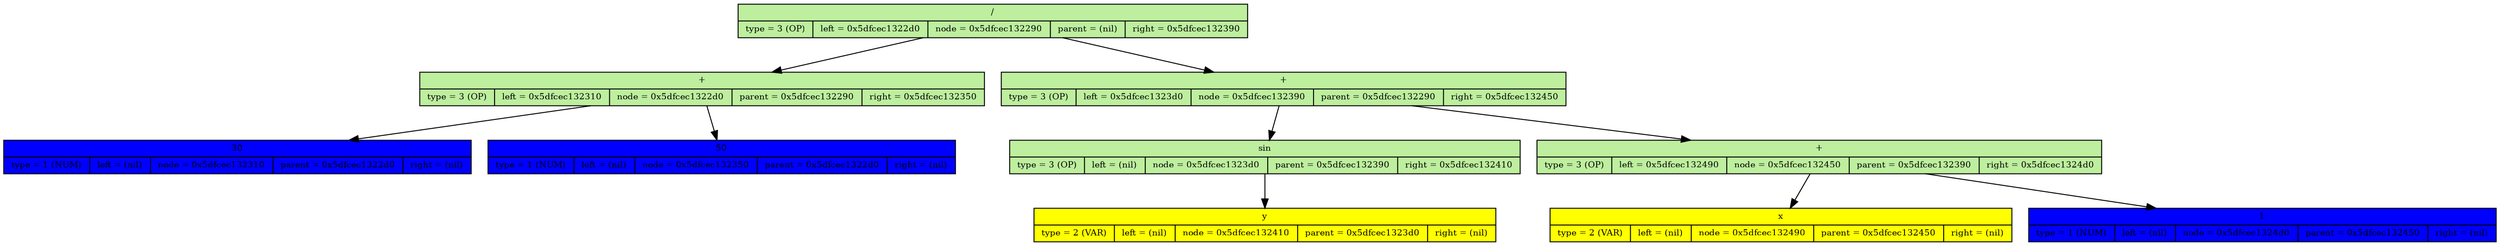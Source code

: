 digraph
{
	node[fontsize=9]

	node_0x5dfcec132290 [shape=record, label = "{/| {type = 3 (OP) | left = 0x5dfcec1322d0 | node = 0x5dfcec132290 | parent = (nil) | right = 0x5dfcec132390}}" style="filled",fillcolor="#BDEF9E"]

	node_0x5dfcec1322d0 [shape=record, label = "{+| {type = 3 (OP) | left = 0x5dfcec132310 | node = 0x5dfcec1322d0 | parent = 0x5dfcec132290 | right = 0x5dfcec132350}}" style="filled",fillcolor="#BDEF9E"]

	edge[color="black",fontsize=12]
	node_0x5dfcec132290 -> node_0x5dfcec1322d0

	node_0x5dfcec132310 [shape=record, label = "{30| {type = 1 (NUM) | left = (nil) | node = 0x5dfcec132310 | parent = 0x5dfcec1322d0 | right = (nil)}}" style="filled",fillcolor="blue"]

	edge[color="black",fontsize=12]
	node_0x5dfcec1322d0 -> node_0x5dfcec132310

	node_0x5dfcec132350 [shape=record, label = "{50| {type = 1 (NUM) | left = (nil) | node = 0x5dfcec132350 | parent = 0x5dfcec1322d0 | right = (nil)}}" style="filled",fillcolor="blue"]

	edge[color="black",fontsize=12]
	node_0x5dfcec1322d0 -> node_0x5dfcec132350

	node_0x5dfcec132390 [shape=record, label = "{+| {type = 3 (OP) | left = 0x5dfcec1323d0 | node = 0x5dfcec132390 | parent = 0x5dfcec132290 | right = 0x5dfcec132450}}" style="filled",fillcolor="#BDEF9E"]

	edge[color="black",fontsize=12]
	node_0x5dfcec132290 -> node_0x5dfcec132390

	node_0x5dfcec1323d0 [shape=record, label = "{sin| {type = 3 (OP) | left = (nil) | node = 0x5dfcec1323d0 | parent = 0x5dfcec132390 | right = 0x5dfcec132410}}" style="filled",fillcolor="#BDEF9E"]

	edge[color="black",fontsize=12]
	node_0x5dfcec132390 -> node_0x5dfcec1323d0

	node_0x5dfcec132410 [shape=record, label = "{y| {type = 2 (VAR) | left = (nil) | node = 0x5dfcec132410 | parent = 0x5dfcec1323d0 | right = (nil)}}" style="filled",fillcolor="yellow"]

	edge[color="black",fontsize=12]
	node_0x5dfcec1323d0 -> node_0x5dfcec132410

	node_0x5dfcec132450 [shape=record, label = "{+| {type = 3 (OP) | left = 0x5dfcec132490 | node = 0x5dfcec132450 | parent = 0x5dfcec132390 | right = 0x5dfcec1324d0}}" style="filled",fillcolor="#BDEF9E"]

	edge[color="black",fontsize=12]
	node_0x5dfcec132390 -> node_0x5dfcec132450

	node_0x5dfcec132490 [shape=record, label = "{x| {type = 2 (VAR) | left = (nil) | node = 0x5dfcec132490 | parent = 0x5dfcec132450 | right = (nil)}}" style="filled",fillcolor="yellow"]

	edge[color="black",fontsize=12]
	node_0x5dfcec132450 -> node_0x5dfcec132490

	node_0x5dfcec1324d0 [shape=record, label = "{1| {type = 1 (NUM) | left = (nil) | node = 0x5dfcec1324d0 | parent = 0x5dfcec132450 | right = (nil)}}" style="filled",fillcolor="blue"]

	edge[color="black",fontsize=12]
	node_0x5dfcec132450 -> node_0x5dfcec1324d0

	}